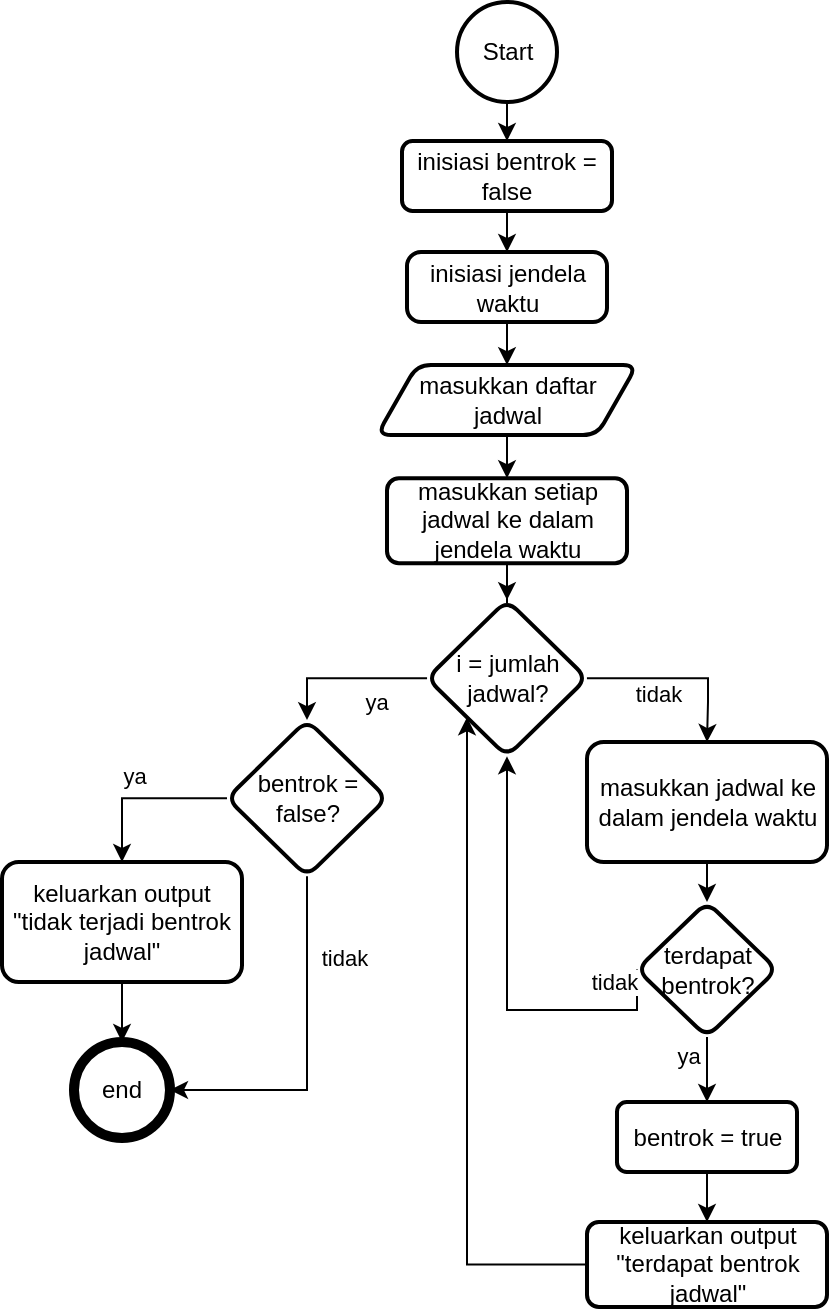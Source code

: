 <mxfile version="22.1.7" type="device">
  <diagram name="Page-1" id="aDQcd44HCAs7w3r22OpL">
    <mxGraphModel dx="2284" dy="772" grid="1" gridSize="10" guides="1" tooltips="1" connect="1" arrows="1" fold="1" page="1" pageScale="1" pageWidth="850" pageHeight="1100" math="0" shadow="0">
      <root>
        <mxCell id="0" />
        <mxCell id="1" parent="0" />
        <mxCell id="WOV59IcisWpvU1us833Z-43" value="" style="edgeStyle=orthogonalEdgeStyle;rounded=0;orthogonalLoop=1;jettySize=auto;html=1;" edge="1" parent="1" source="WOV59IcisWpvU1us833Z-1" target="WOV59IcisWpvU1us833Z-42">
          <mxGeometry relative="1" as="geometry" />
        </mxCell>
        <mxCell id="WOV59IcisWpvU1us833Z-1" value="Start" style="strokeWidth=2;html=1;shape=mxgraph.flowchart.start_2;whiteSpace=wrap;" vertex="1" parent="1">
          <mxGeometry x="67.5" y="20" width="50" height="50" as="geometry" />
        </mxCell>
        <mxCell id="WOV59IcisWpvU1us833Z-5" value="" style="edgeStyle=orthogonalEdgeStyle;rounded=0;orthogonalLoop=1;jettySize=auto;html=1;" edge="1" parent="1" source="WOV59IcisWpvU1us833Z-2" target="WOV59IcisWpvU1us833Z-4">
          <mxGeometry relative="1" as="geometry" />
        </mxCell>
        <mxCell id="WOV59IcisWpvU1us833Z-2" value="inisiasi jendela waktu" style="rounded=1;whiteSpace=wrap;html=1;absoluteArcSize=1;arcSize=14;strokeWidth=2;" vertex="1" parent="1">
          <mxGeometry x="42.5" y="145" width="100" height="35" as="geometry" />
        </mxCell>
        <mxCell id="WOV59IcisWpvU1us833Z-70" value="" style="edgeStyle=orthogonalEdgeStyle;rounded=0;orthogonalLoop=1;jettySize=auto;html=1;" edge="1" parent="1" source="WOV59IcisWpvU1us833Z-4" target="WOV59IcisWpvU1us833Z-6">
          <mxGeometry relative="1" as="geometry" />
        </mxCell>
        <mxCell id="WOV59IcisWpvU1us833Z-4" value="masukkan daftar &lt;br&gt;jadwal" style="shape=parallelogram;perimeter=parallelogramPerimeter;whiteSpace=wrap;html=1;fixedSize=1;rounded=1;arcSize=14;strokeWidth=2;" vertex="1" parent="1">
          <mxGeometry x="27.5" y="201.56" width="130" height="35" as="geometry" />
        </mxCell>
        <mxCell id="WOV59IcisWpvU1us833Z-37" value="" style="edgeStyle=orthogonalEdgeStyle;rounded=0;orthogonalLoop=1;jettySize=auto;html=1;" edge="1" parent="1" source="WOV59IcisWpvU1us833Z-6" target="WOV59IcisWpvU1us833Z-36">
          <mxGeometry relative="1" as="geometry" />
        </mxCell>
        <mxCell id="WOV59IcisWpvU1us833Z-6" value="masukkan setiap jadwal ke dalam jendela waktu" style="whiteSpace=wrap;html=1;rounded=1;arcSize=14;strokeWidth=2;" vertex="1" parent="1">
          <mxGeometry x="32.5" y="258.12" width="120" height="42.5" as="geometry" />
        </mxCell>
        <mxCell id="WOV59IcisWpvU1us833Z-39" value="" style="edgeStyle=orthogonalEdgeStyle;rounded=0;orthogonalLoop=1;jettySize=auto;html=1;entryX=0.5;entryY=0;entryDx=0;entryDy=0;" edge="1" parent="1" source="WOV59IcisWpvU1us833Z-36" target="WOV59IcisWpvU1us833Z-38">
          <mxGeometry relative="1" as="geometry">
            <Array as="points">
              <mxPoint x="193" y="358" />
              <mxPoint x="193" y="370" />
            </Array>
          </mxGeometry>
        </mxCell>
        <mxCell id="WOV59IcisWpvU1us833Z-40" value="tidak" style="edgeLabel;html=1;align=center;verticalAlign=middle;resizable=0;points=[];" vertex="1" connectable="0" parent="WOV59IcisWpvU1us833Z-39">
          <mxGeometry x="-0.279" y="1" relative="1" as="geometry">
            <mxPoint x="2" y="9" as="offset" />
          </mxGeometry>
        </mxCell>
        <mxCell id="WOV59IcisWpvU1us833Z-57" value="" style="edgeStyle=orthogonalEdgeStyle;rounded=0;orthogonalLoop=1;jettySize=auto;html=1;entryX=0.5;entryY=0;entryDx=0;entryDy=0;" edge="1" parent="1" source="WOV59IcisWpvU1us833Z-36" target="WOV59IcisWpvU1us833Z-56">
          <mxGeometry relative="1" as="geometry" />
        </mxCell>
        <mxCell id="WOV59IcisWpvU1us833Z-68" value="ya" style="edgeLabel;html=1;align=center;verticalAlign=middle;resizable=0;points=[];" vertex="1" connectable="0" parent="WOV59IcisWpvU1us833Z-57">
          <mxGeometry x="-0.422" y="4" relative="1" as="geometry">
            <mxPoint x="-2" y="8" as="offset" />
          </mxGeometry>
        </mxCell>
        <mxCell id="WOV59IcisWpvU1us833Z-36" value="i = jumlah&lt;br&gt;jadwal?" style="rhombus;whiteSpace=wrap;html=1;rounded=1;arcSize=14;strokeWidth=2;" vertex="1" parent="1">
          <mxGeometry x="52.5" y="319.06" width="80" height="78.12" as="geometry" />
        </mxCell>
        <mxCell id="WOV59IcisWpvU1us833Z-77" style="edgeStyle=orthogonalEdgeStyle;rounded=0;orthogonalLoop=1;jettySize=auto;html=1;exitX=0.5;exitY=1;exitDx=0;exitDy=0;entryX=0.5;entryY=0;entryDx=0;entryDy=0;" edge="1" parent="1" source="WOV59IcisWpvU1us833Z-38" target="WOV59IcisWpvU1us833Z-45">
          <mxGeometry relative="1" as="geometry" />
        </mxCell>
        <mxCell id="WOV59IcisWpvU1us833Z-38" value="masukkan jadwal ke&lt;br&gt;dalam jendela waktu" style="whiteSpace=wrap;html=1;rounded=1;arcSize=14;strokeWidth=2;" vertex="1" parent="1">
          <mxGeometry x="132.5" y="390.005" width="120" height="60" as="geometry" />
        </mxCell>
        <mxCell id="WOV59IcisWpvU1us833Z-44" value="" style="edgeStyle=orthogonalEdgeStyle;rounded=0;orthogonalLoop=1;jettySize=auto;html=1;" edge="1" parent="1" source="WOV59IcisWpvU1us833Z-42" target="WOV59IcisWpvU1us833Z-2">
          <mxGeometry relative="1" as="geometry" />
        </mxCell>
        <mxCell id="WOV59IcisWpvU1us833Z-42" value="inisiasi bentrok = false" style="rounded=1;whiteSpace=wrap;html=1;strokeWidth=2;" vertex="1" parent="1">
          <mxGeometry x="40" y="89.5" width="105" height="35" as="geometry" />
        </mxCell>
        <mxCell id="WOV59IcisWpvU1us833Z-48" value="" style="edgeStyle=orthogonalEdgeStyle;rounded=0;orthogonalLoop=1;jettySize=auto;html=1;" edge="1" parent="1" source="WOV59IcisWpvU1us833Z-45" target="WOV59IcisWpvU1us833Z-47">
          <mxGeometry relative="1" as="geometry" />
        </mxCell>
        <mxCell id="WOV59IcisWpvU1us833Z-61" value="ya" style="edgeLabel;html=1;align=center;verticalAlign=middle;resizable=0;points=[];" vertex="1" connectable="0" parent="WOV59IcisWpvU1us833Z-48">
          <mxGeometry x="-0.149" y="-1" relative="1" as="geometry">
            <mxPoint x="-11" y="-11" as="offset" />
          </mxGeometry>
        </mxCell>
        <mxCell id="WOV59IcisWpvU1us833Z-71" style="edgeStyle=orthogonalEdgeStyle;rounded=0;orthogonalLoop=1;jettySize=auto;html=1;exitX=0;exitY=0.5;exitDx=0;exitDy=0;entryX=0.5;entryY=1;entryDx=0;entryDy=0;" edge="1" parent="1" source="WOV59IcisWpvU1us833Z-45" target="WOV59IcisWpvU1us833Z-36">
          <mxGeometry relative="1" as="geometry">
            <Array as="points">
              <mxPoint x="93" y="524" />
            </Array>
          </mxGeometry>
        </mxCell>
        <mxCell id="WOV59IcisWpvU1us833Z-74" value="tidak" style="edgeLabel;html=1;align=center;verticalAlign=middle;resizable=0;points=[];" vertex="1" connectable="0" parent="WOV59IcisWpvU1us833Z-71">
          <mxGeometry x="-0.556" y="2" relative="1" as="geometry">
            <mxPoint x="15" y="-16" as="offset" />
          </mxGeometry>
        </mxCell>
        <mxCell id="WOV59IcisWpvU1us833Z-45" value="terdapat&lt;br&gt;bentrok?" style="rhombus;whiteSpace=wrap;html=1;rounded=1;arcSize=14;strokeWidth=2;" vertex="1" parent="1">
          <mxGeometry x="157.5" y="470" width="70" height="67.5" as="geometry" />
        </mxCell>
        <mxCell id="WOV59IcisWpvU1us833Z-50" value="" style="edgeStyle=orthogonalEdgeStyle;rounded=0;orthogonalLoop=1;jettySize=auto;html=1;" edge="1" parent="1" source="WOV59IcisWpvU1us833Z-47" target="WOV59IcisWpvU1us833Z-49">
          <mxGeometry relative="1" as="geometry" />
        </mxCell>
        <mxCell id="WOV59IcisWpvU1us833Z-47" value="bentrok = true" style="whiteSpace=wrap;html=1;rounded=1;arcSize=14;strokeWidth=2;" vertex="1" parent="1">
          <mxGeometry x="147.5" y="570" width="90" height="35" as="geometry" />
        </mxCell>
        <mxCell id="WOV59IcisWpvU1us833Z-72" style="edgeStyle=orthogonalEdgeStyle;rounded=0;orthogonalLoop=1;jettySize=auto;html=1;exitX=0;exitY=0.5;exitDx=0;exitDy=0;entryX=0;entryY=1;entryDx=0;entryDy=0;" edge="1" parent="1" source="WOV59IcisWpvU1us833Z-49" target="WOV59IcisWpvU1us833Z-36">
          <mxGeometry relative="1" as="geometry" />
        </mxCell>
        <mxCell id="WOV59IcisWpvU1us833Z-49" value="keluarkan output&lt;br&gt;&quot;terdapat bentrok jadwal&quot;" style="whiteSpace=wrap;html=1;rounded=1;arcSize=14;strokeWidth=2;" vertex="1" parent="1">
          <mxGeometry x="132.5" y="630" width="120" height="42.5" as="geometry" />
        </mxCell>
        <mxCell id="WOV59IcisWpvU1us833Z-59" value="" style="edgeStyle=orthogonalEdgeStyle;rounded=0;orthogonalLoop=1;jettySize=auto;html=1;exitX=0;exitY=0.5;exitDx=0;exitDy=0;" edge="1" parent="1" source="WOV59IcisWpvU1us833Z-56" target="WOV59IcisWpvU1us833Z-58">
          <mxGeometry relative="1" as="geometry" />
        </mxCell>
        <mxCell id="WOV59IcisWpvU1us833Z-60" value="ya" style="edgeLabel;html=1;align=center;verticalAlign=middle;resizable=0;points=[];" vertex="1" connectable="0" parent="WOV59IcisWpvU1us833Z-59">
          <mxGeometry x="0.067" y="-1" relative="1" as="geometry">
            <mxPoint x="-2" y="-10" as="offset" />
          </mxGeometry>
        </mxCell>
        <mxCell id="WOV59IcisWpvU1us833Z-75" style="edgeStyle=orthogonalEdgeStyle;rounded=0;orthogonalLoop=1;jettySize=auto;html=1;exitX=0.5;exitY=1;exitDx=0;exitDy=0;entryX=1;entryY=0.5;entryDx=0;entryDy=0;" edge="1" parent="1" source="WOV59IcisWpvU1us833Z-56" target="WOV59IcisWpvU1us833Z-65">
          <mxGeometry relative="1" as="geometry" />
        </mxCell>
        <mxCell id="WOV59IcisWpvU1us833Z-76" value="tidak" style="edgeLabel;html=1;align=center;verticalAlign=middle;resizable=0;points=[];" vertex="1" connectable="0" parent="WOV59IcisWpvU1us833Z-75">
          <mxGeometry x="-0.536" y="-3" relative="1" as="geometry">
            <mxPoint x="21" as="offset" />
          </mxGeometry>
        </mxCell>
        <mxCell id="WOV59IcisWpvU1us833Z-56" value="bentrok = false?" style="rhombus;whiteSpace=wrap;html=1;rounded=1;arcSize=14;strokeWidth=2;" vertex="1" parent="1">
          <mxGeometry x="-47.5" y="379.06" width="80" height="78.12" as="geometry" />
        </mxCell>
        <mxCell id="WOV59IcisWpvU1us833Z-73" value="" style="edgeStyle=orthogonalEdgeStyle;rounded=0;orthogonalLoop=1;jettySize=auto;html=1;" edge="1" parent="1" source="WOV59IcisWpvU1us833Z-58" target="WOV59IcisWpvU1us833Z-65">
          <mxGeometry relative="1" as="geometry" />
        </mxCell>
        <mxCell id="WOV59IcisWpvU1us833Z-58" value="keluarkan output&lt;br&gt;&quot;tidak terjadi bentrok jadwal&quot;" style="whiteSpace=wrap;html=1;rounded=1;arcSize=14;strokeWidth=2;" vertex="1" parent="1">
          <mxGeometry x="-160" y="450" width="120" height="60" as="geometry" />
        </mxCell>
        <mxCell id="WOV59IcisWpvU1us833Z-65" value="end" style="shape=ellipse;html=1;dashed=0;whiteSpace=wrap;aspect=fixed;strokeWidth=5;perimeter=ellipsePerimeter;" vertex="1" parent="1">
          <mxGeometry x="-124" y="540" width="48" height="48" as="geometry" />
        </mxCell>
      </root>
    </mxGraphModel>
  </diagram>
</mxfile>
